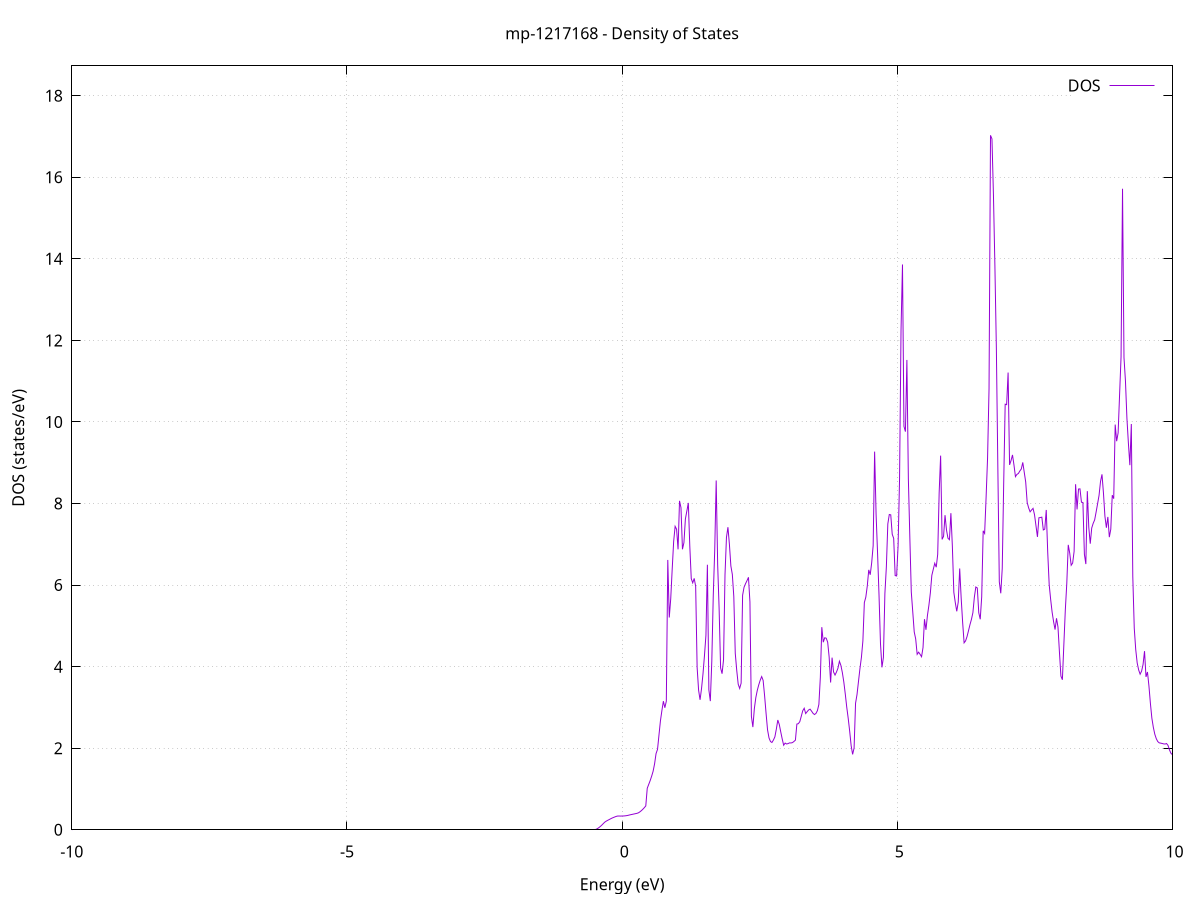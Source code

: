 set title 'mp-1217168 - Density of States'
set xlabel 'Energy (eV)'
set ylabel 'DOS (states/eV)'
set grid
set xrange [-10:10]
set yrange [0:18.731]
set xzeroaxis lt -1
set terminal png size 800,600
set output 'mp-1217168_dos_gnuplot.png'
plot '-' using 1:2 with lines title 'DOS'
-29.928900 0.000000
-29.902200 0.000000
-29.875500 0.000000
-29.848900 0.000000
-29.822200 0.000000
-29.795600 0.000000
-29.768900 0.000000
-29.742300 0.000000
-29.715600 0.000000
-29.689000 0.000000
-29.662300 0.000000
-29.635700 0.000000
-29.609000 0.000000
-29.582400 0.000000
-29.555700 0.000000
-29.529000 0.000000
-29.502400 0.000000
-29.475700 0.000000
-29.449100 0.000000
-29.422400 0.000000
-29.395800 0.000000
-29.369100 0.000000
-29.342500 0.000000
-29.315800 0.000000
-29.289200 0.000000
-29.262500 0.000000
-29.235900 0.000000
-29.209200 0.000000
-29.182600 0.000000
-29.155900 0.000000
-29.129200 0.000000
-29.102600 0.000000
-29.075900 0.000000
-29.049300 0.000000
-29.022600 0.000000
-28.996000 0.000000
-28.969300 0.000000
-28.942700 0.000000
-28.916000 0.000000
-28.889400 0.000000
-28.862700 0.000000
-28.836100 0.000000
-28.809400 0.000000
-28.782700 0.000000
-28.756100 0.000000
-28.729400 0.000000
-28.702800 0.000000
-28.676100 0.000000
-28.649500 0.000000
-28.622800 0.000000
-28.596200 0.000000
-28.569500 0.000000
-28.542900 0.000000
-28.516200 0.000000
-28.489600 0.000000
-28.462900 0.000000
-28.436300 0.000000
-28.409600 0.000000
-28.382900 0.000000
-28.356300 0.000000
-28.329600 0.000000
-28.303000 0.000000
-28.276300 0.000000
-28.249700 0.000000
-28.223000 0.000000
-28.196400 0.000000
-28.169700 0.000000
-28.143100 0.000000
-28.116400 0.000000
-28.089800 0.000000
-28.063100 0.000000
-28.036400 0.000000
-28.009800 0.000000
-27.983100 0.000000
-27.956500 0.000000
-27.929800 0.000000
-27.903200 0.000000
-27.876500 0.000000
-27.849900 0.000000
-27.823200 0.000000
-27.796600 0.000000
-27.769900 0.000000
-27.743300 0.000000
-27.716600 0.000000
-27.690000 0.000000
-27.663300 0.000000
-27.636600 0.000000
-27.610000 0.000000
-27.583300 0.000000
-27.556700 0.000000
-27.530000 0.000000
-27.503400 5.678100
-27.476700 21.570900
-27.450100 31.033700
-27.423400 62.362100
-27.396800 89.071900
-27.370100 24.023100
-27.343500 15.354500
-27.316800 11.212800
-27.290100 45.129800
-27.263500 24.691500
-27.236800 21.247600
-27.210200 22.968500
-27.183500 37.258100
-27.156900 53.949300
-27.130200 32.939600
-27.103600 21.580700
-27.076900 27.936600
-27.050300 11.678600
-27.023600 26.683400
-26.997000 28.987700
-26.970300 39.909200
-26.943700 61.088300
-26.917000 97.049100
-26.890300 42.734700
-26.863700 44.727300
-26.837000 0.000000
-26.810400 0.000000
-26.783700 0.000000
-26.757100 0.000000
-26.730400 0.000000
-26.703800 0.000000
-26.677100 0.000000
-26.650500 0.000000
-26.623800 0.000000
-26.597200 0.000000
-26.570500 0.000000
-26.543800 0.000000
-26.517200 0.000000
-26.490500 0.000000
-26.463900 0.000000
-26.437200 0.000000
-26.410600 0.000000
-26.383900 0.000000
-26.357300 0.000000
-26.330600 0.000000
-26.304000 0.000000
-26.277300 0.000000
-26.250700 0.000000
-26.224000 0.000000
-26.197400 0.000000
-26.170700 0.000000
-26.144000 0.000000
-26.117400 0.000000
-26.090700 0.000000
-26.064100 0.000000
-26.037400 0.000000
-26.010800 0.000000
-25.984100 0.000000
-25.957500 0.000000
-25.930800 0.000000
-25.904200 0.000000
-25.877500 0.000000
-25.850900 0.000000
-25.824200 0.000000
-25.797500 0.000000
-25.770900 0.000000
-25.744200 0.000000
-25.717600 0.000000
-25.690900 0.000000
-25.664300 0.000000
-25.637600 0.000000
-25.611000 0.000000
-25.584300 0.000000
-25.557700 0.000000
-25.531000 0.000000
-25.504400 0.000000
-25.477700 0.000000
-25.451100 0.000000
-25.424400 0.000000
-25.397700 0.000000
-25.371100 0.000000
-25.344400 0.000000
-25.317800 0.000000
-25.291100 0.000000
-25.264500 0.000000
-25.237800 0.000000
-25.211200 0.000000
-25.184500 0.000000
-25.157900 0.000000
-25.131200 0.000000
-25.104600 0.000000
-25.077900 0.000000
-25.051200 0.000000
-25.024600 0.000000
-24.997900 0.000000
-24.971300 0.000000
-24.944600 0.000000
-24.918000 0.000000
-24.891300 0.000000
-24.864700 0.000000
-24.838000 0.000000
-24.811400 0.000000
-24.784700 0.000000
-24.758100 0.000000
-24.731400 0.000000
-24.704800 0.000000
-24.678100 0.000000
-24.651400 0.000000
-24.624800 0.000000
-24.598100 0.000000
-24.571500 0.000000
-24.544800 0.000000
-24.518200 0.000000
-24.491500 0.000000
-24.464900 0.000000
-24.438200 0.000000
-24.411600 0.000000
-24.384900 0.000000
-24.358300 0.000000
-24.331600 0.000000
-24.304900 0.000000
-24.278300 0.000000
-24.251600 0.000000
-24.225000 0.000000
-24.198300 0.000000
-24.171700 0.000000
-24.145000 0.000000
-24.118400 0.000000
-24.091700 0.000000
-24.065100 0.000000
-24.038400 0.000000
-24.011800 0.000000
-23.985100 0.000000
-23.958500 0.000000
-23.931800 0.000000
-23.905100 0.000000
-23.878500 0.000000
-23.851800 0.000000
-23.825200 0.000000
-23.798500 0.000000
-23.771900 0.000000
-23.745200 0.000000
-23.718600 0.000000
-23.691900 0.000000
-23.665300 0.000000
-23.638600 0.000000
-23.612000 0.000000
-23.585300 0.000000
-23.558600 0.000000
-23.532000 0.000000
-23.505300 0.000000
-23.478700 0.000000
-23.452000 0.000000
-23.425400 0.000000
-23.398700 0.000000
-23.372100 0.000000
-23.345400 0.000000
-23.318800 0.000000
-23.292100 0.000000
-23.265500 0.000000
-23.238800 0.000000
-23.212200 0.000000
-23.185500 0.000000
-23.158800 0.000000
-23.132200 0.000000
-23.105500 0.000000
-23.078900 0.000000
-23.052200 0.000000
-23.025600 0.000000
-22.998900 0.000000
-22.972300 0.000000
-22.945600 0.000000
-22.919000 0.000000
-22.892300 0.000000
-22.865700 0.000000
-22.839000 0.000000
-22.812400 0.000000
-22.785700 0.000000
-22.759000 0.000000
-22.732400 0.000000
-22.705700 0.000000
-22.679100 0.000000
-22.652400 0.000000
-22.625800 0.000000
-22.599100 0.000000
-22.572500 0.000000
-22.545800 0.000000
-22.519200 0.000000
-22.492500 0.000000
-22.465900 0.000000
-22.439200 0.000000
-22.412500 0.000000
-22.385900 0.000000
-22.359200 0.000000
-22.332600 0.000000
-22.305900 0.000000
-22.279300 0.000000
-22.252600 0.000000
-22.226000 0.000000
-22.199300 0.000000
-22.172700 0.000000
-22.146000 0.000000
-22.119400 0.000000
-22.092700 0.000000
-22.066100 0.000000
-22.039400 0.000000
-22.012700 0.000000
-21.986100 0.000000
-21.959400 0.000000
-21.932800 0.000000
-21.906100 0.000000
-21.879500 0.000000
-21.852800 0.000000
-21.826200 0.000000
-21.799500 0.000000
-21.772900 0.000000
-21.746200 0.000000
-21.719600 0.000000
-21.692900 0.000000
-21.666200 0.000000
-21.639600 0.000000
-21.612900 0.000000
-21.586300 0.000000
-21.559600 0.000000
-21.533000 0.000000
-21.506300 0.000000
-21.479700 0.000000
-21.453000 0.000000
-21.426400 0.000000
-21.399700 0.000000
-21.373100 0.000000
-21.346400 0.000000
-21.319800 0.000000
-21.293100 0.000000
-21.266400 0.000000
-21.239800 0.000000
-21.213100 0.000000
-21.186500 0.000000
-21.159800 0.000000
-21.133200 0.000000
-21.106500 0.000000
-21.079900 0.000000
-21.053200 0.000000
-21.026600 0.000000
-20.999900 0.000000
-20.973300 0.000000
-20.946600 0.000000
-20.919900 0.000000
-20.893300 0.000000
-20.866600 0.000000
-20.840000 0.000000
-20.813300 0.000000
-20.786700 0.000000
-20.760000 0.000000
-20.733400 0.000000
-20.706700 0.000000
-20.680100 0.000000
-20.653400 0.000000
-20.626800 0.000000
-20.600100 0.000000
-20.573500 0.000000
-20.546800 0.000000
-20.520100 0.000000
-20.493500 0.000000
-20.466800 0.000000
-20.440200 0.000000
-20.413500 0.000000
-20.386900 0.000000
-20.360200 0.000000
-20.333600 0.000000
-20.306900 0.000000
-20.280300 0.000000
-20.253600 0.000000
-20.227000 0.000000
-20.200300 0.000000
-20.173600 0.000000
-20.147000 0.000000
-20.120300 0.000000
-20.093700 0.000000
-20.067000 0.000000
-20.040400 0.000000
-20.013700 0.000000
-19.987100 0.000000
-19.960400 0.000000
-19.933800 0.000000
-19.907100 0.000000
-19.880500 0.000000
-19.853800 0.000000
-19.827200 0.000000
-19.800500 0.000000
-19.773800 0.000000
-19.747200 0.000000
-19.720500 0.000000
-19.693900 0.000000
-19.667200 0.000000
-19.640600 0.000000
-19.613900 0.000000
-19.587300 0.000000
-19.560600 0.000000
-19.534000 0.000000
-19.507300 0.000000
-19.480700 0.000000
-19.454000 0.000000
-19.427300 0.000000
-19.400700 0.000000
-19.374000 0.000000
-19.347400 0.000000
-19.320700 0.000000
-19.294100 0.000000
-19.267400 0.000000
-19.240800 0.000000
-19.214100 0.000000
-19.187500 0.000000
-19.160800 0.000000
-19.134200 0.000000
-19.107500 0.000000
-19.080900 0.000000
-19.054200 0.000000
-19.027500 0.000000
-19.000900 0.000000
-18.974200 0.000000
-18.947600 0.000000
-18.920900 0.000000
-18.894300 0.000000
-18.867600 0.000000
-18.841000 0.000000
-18.814300 0.000000
-18.787700 0.000000
-18.761000 0.000000
-18.734400 0.000000
-18.707700 0.000000
-18.681000 0.000000
-18.654400 0.000000
-18.627700 0.000000
-18.601100 0.000000
-18.574400 0.000000
-18.547800 0.000000
-18.521100 0.000000
-18.494500 0.000000
-18.467800 0.000000
-18.441200 0.000000
-18.414500 0.000000
-18.387900 0.000000
-18.361200 0.000000
-18.334600 0.000000
-18.307900 0.000000
-18.281200 0.000000
-18.254600 0.000000
-18.227900 0.000000
-18.201300 0.000000
-18.174600 0.000000
-18.148000 0.000000
-18.121300 0.000000
-18.094700 0.000000
-18.068000 0.000000
-18.041400 0.000000
-18.014700 0.000000
-17.988100 0.000000
-17.961400 0.000000
-17.934700 0.000000
-17.908100 0.000000
-17.881400 0.000000
-17.854800 0.000000
-17.828100 0.000000
-17.801500 0.000000
-17.774800 0.000000
-17.748200 0.000000
-17.721500 0.000000
-17.694900 0.000000
-17.668200 0.000000
-17.641600 0.000000
-17.614900 0.000000
-17.588300 0.000000
-17.561600 0.000000
-17.534900 0.000000
-17.508300 0.000000
-17.481600 0.000000
-17.455000 0.000000
-17.428300 0.000000
-17.401700 0.000000
-17.375000 0.000000
-17.348400 0.000000
-17.321700 0.000000
-17.295100 0.000000
-17.268400 0.000000
-17.241800 0.000000
-17.215100 0.000000
-17.188400 0.000000
-17.161800 0.000000
-17.135100 0.000000
-17.108500 0.000000
-17.081800 0.000000
-17.055200 0.000000
-17.028500 0.000000
-17.001900 0.000000
-16.975200 0.000000
-16.948600 0.000000
-16.921900 0.000000
-16.895300 0.000000
-16.868600 0.000000
-16.842000 0.000000
-16.815300 0.000000
-16.788600 0.000000
-16.762000 0.000000
-16.735300 0.000000
-16.708700 0.000000
-16.682000 0.000000
-16.655400 0.000000
-16.628700 0.000000
-16.602100 0.000000
-16.575400 0.000000
-16.548800 0.000000
-16.522100 0.000000
-16.495500 0.000000
-16.468800 0.000000
-16.442100 0.000000
-16.415500 0.000000
-16.388800 0.000000
-16.362200 0.000000
-16.335500 0.000000
-16.308900 0.000000
-16.282200 0.000000
-16.255600 0.000000
-16.228900 0.000000
-16.202300 0.000000
-16.175600 0.000000
-16.149000 0.000000
-16.122300 0.000000
-16.095700 0.000000
-16.069000 0.000000
-16.042300 0.000000
-16.015700 0.000000
-15.989000 0.000000
-15.962400 0.000000
-15.935700 0.000000
-15.909100 0.000000
-15.882400 0.000000
-15.855800 0.000000
-15.829100 0.000000
-15.802500 0.000000
-15.775800 0.000000
-15.749200 0.000000
-15.722500 0.000000
-15.695800 0.000000
-15.669200 0.000000
-15.642500 0.000000
-15.615900 0.000000
-15.589200 0.000000
-15.562600 0.000000
-15.535900 0.000000
-15.509300 0.000000
-15.482600 0.000000
-15.456000 0.000000
-15.429300 0.000000
-15.402700 0.000000
-15.376000 0.000000
-15.349400 0.000000
-15.322700 0.000000
-15.296000 0.000000
-15.269400 0.000000
-15.242700 0.000000
-15.216100 0.000000
-15.189400 0.000000
-15.162800 0.000000
-15.136100 0.000000
-15.109500 0.000000
-15.082800 0.000000
-15.056200 0.000000
-15.029500 0.000000
-15.002900 0.000000
-14.976200 0.000000
-14.949500 0.000000
-14.922900 0.000000
-14.896200 0.000000
-14.869600 0.000000
-14.842900 0.000000
-14.816300 0.000000
-14.789600 0.000000
-14.763000 0.000000
-14.736300 0.000000
-14.709700 0.000000
-14.683000 0.000000
-14.656400 0.000000
-14.629700 0.000000
-14.603100 0.000000
-14.576400 0.000000
-14.549700 0.000000
-14.523100 0.000000
-14.496400 0.000000
-14.469800 0.000000
-14.443100 0.000000
-14.416500 0.000000
-14.389800 0.000000
-14.363200 0.000000
-14.336500 0.000000
-14.309900 0.000000
-14.283200 0.000000
-14.256600 0.000000
-14.229900 0.000000
-14.203200 0.000000
-14.176600 0.000000
-14.149900 0.000000
-14.123300 0.000000
-14.096600 0.000000
-14.070000 0.000000
-14.043300 0.000000
-14.016700 0.000000
-13.990000 0.000000
-13.963400 0.000000
-13.936700 0.000000
-13.910100 0.000000
-13.883400 0.000000
-13.856800 0.000000
-13.830100 0.000000
-13.803400 0.000000
-13.776800 0.000000
-13.750100 0.000000
-13.723500 0.000000
-13.696800 0.000000
-13.670200 0.000000
-13.643500 0.000000
-13.616900 0.000000
-13.590200 0.000000
-13.563600 0.000000
-13.536900 0.000000
-13.510300 0.000000
-13.483600 0.000000
-13.456900 0.000000
-13.430300 0.000000
-13.403600 0.000000
-13.377000 0.000000
-13.350300 0.000000
-13.323700 0.000000
-13.297000 0.000000
-13.270400 0.000000
-13.243700 0.000000
-13.217100 0.000000
-13.190400 0.000000
-13.163800 0.000000
-13.137100 0.000000
-13.110500 0.000000
-13.083800 0.000000
-13.057100 0.000000
-13.030500 0.000000
-13.003800 0.000000
-12.977200 0.000000
-12.950500 0.000000
-12.923900 0.000000
-12.897200 0.000000
-12.870600 0.000000
-12.843900 0.000000
-12.817300 0.000000
-12.790600 0.000000
-12.764000 0.000000
-12.737300 0.000000
-12.710600 0.000000
-12.684000 0.000000
-12.657300 0.000000
-12.630700 0.000000
-12.604000 0.000000
-12.577400 0.000000
-12.550700 0.000000
-12.524100 0.000000
-12.497400 0.000000
-12.470800 0.000000
-12.444100 0.000000
-12.417500 0.000000
-12.390800 0.000000
-12.364200 0.000000
-12.337500 0.000000
-12.310800 0.000000
-12.284200 0.000000
-12.257500 0.000000
-12.230900 0.000000
-12.204200 0.000000
-12.177600 0.000000
-12.150900 0.000000
-12.124300 0.000000
-12.097600 0.000000
-12.071000 0.000000
-12.044300 0.000000
-12.017700 0.000000
-11.991000 0.000000
-11.964300 0.000000
-11.937700 0.000000
-11.911000 0.000000
-11.884400 0.000000
-11.857700 0.000000
-11.831100 0.000000
-11.804400 0.000000
-11.777800 0.000000
-11.751100 0.000000
-11.724500 0.000000
-11.697800 0.000000
-11.671200 0.000000
-11.644500 0.000000
-11.617900 0.000000
-11.591200 0.000000
-11.564500 0.000000
-11.537900 0.000000
-11.511200 0.000000
-11.484600 0.000000
-11.457900 0.000000
-11.431300 0.000000
-11.404600 0.000000
-11.378000 0.000000
-11.351300 0.000000
-11.324700 0.000000
-11.298000 0.000000
-11.271400 0.000000
-11.244700 0.000000
-11.218000 0.000000
-11.191400 0.000000
-11.164700 0.000000
-11.138100 0.000000
-11.111400 0.000000
-11.084800 0.000000
-11.058100 0.000000
-11.031500 0.000000
-11.004800 0.000000
-10.978200 0.000000
-10.951500 0.000000
-10.924900 0.000000
-10.898200 0.000000
-10.871600 0.000000
-10.844900 0.000000
-10.818200 0.000000
-10.791600 0.000000
-10.764900 0.000000
-10.738300 0.000000
-10.711600 0.000000
-10.685000 0.000000
-10.658300 0.000000
-10.631700 0.000000
-10.605000 0.000000
-10.578400 0.000000
-10.551700 0.000000
-10.525100 0.000000
-10.498400 0.000000
-10.471700 0.000000
-10.445100 0.000000
-10.418400 0.000000
-10.391800 0.000000
-10.365100 0.000000
-10.338500 0.000000
-10.311800 0.000000
-10.285200 0.000000
-10.258500 0.000000
-10.231900 0.000000
-10.205200 0.000000
-10.178600 0.000000
-10.151900 0.000000
-10.125300 0.000000
-10.098600 0.000000
-10.071900 0.000000
-10.045300 0.000000
-10.018600 0.000000
-9.992000 0.000000
-9.965300 0.000000
-9.938700 0.000000
-9.912000 0.000000
-9.885400 0.000000
-9.858700 0.000000
-9.832100 0.000000
-9.805400 0.000000
-9.778800 0.000000
-9.752100 0.000000
-9.725400 0.000000
-9.698800 0.000000
-9.672100 0.000000
-9.645500 0.000000
-9.618800 0.000000
-9.592200 0.000000
-9.565500 0.000000
-9.538900 0.000000
-9.512200 0.000000
-9.485600 0.000000
-9.458900 0.000000
-9.432300 0.000000
-9.405600 0.000000
-9.379000 0.000000
-9.352300 0.000000
-9.325600 0.000000
-9.299000 0.000000
-9.272300 0.000000
-9.245700 0.000000
-9.219000 0.000000
-9.192400 0.000000
-9.165700 0.000000
-9.139100 0.000000
-9.112400 0.000000
-9.085800 0.000000
-9.059100 0.000000
-9.032500 0.000000
-9.005800 0.000000
-8.979100 0.000000
-8.952500 0.000000
-8.925800 0.000000
-8.899200 0.000000
-8.872500 0.000000
-8.845900 0.000000
-8.819200 0.000000
-8.792600 0.000000
-8.765900 0.000000
-8.739300 0.000000
-8.712600 0.000000
-8.686000 0.000000
-8.659300 0.000000
-8.632700 0.000000
-8.606000 0.000000
-8.579300 0.000000
-8.552700 0.000000
-8.526000 0.000000
-8.499400 0.000000
-8.472700 0.000000
-8.446100 0.000000
-8.419400 0.000000
-8.392800 0.000000
-8.366100 0.000000
-8.339500 0.000000
-8.312800 0.000000
-8.286200 0.000000
-8.259500 0.000000
-8.232800 0.000000
-8.206200 0.000000
-8.179500 0.000000
-8.152900 0.000000
-8.126200 0.000000
-8.099600 0.000000
-8.072900 0.000000
-8.046300 0.000000
-8.019600 0.000000
-7.993000 0.000000
-7.966300 0.000000
-7.939700 0.000000
-7.913000 0.000000
-7.886400 0.000000
-7.859700 0.000000
-7.833000 0.000000
-7.806400 0.000000
-7.779700 0.000000
-7.753100 0.000000
-7.726400 0.000000
-7.699800 0.000000
-7.673100 0.000000
-7.646500 0.000000
-7.619800 0.000000
-7.593200 0.000000
-7.566500 0.000000
-7.539900 0.000000
-7.513200 0.000000
-7.486600 0.000000
-7.459900 0.000000
-7.433200 0.000000
-7.406600 0.000000
-7.379900 0.000000
-7.353300 0.000000
-7.326600 0.000000
-7.300000 0.000000
-7.273300 0.000000
-7.246700 0.000000
-7.220000 0.000000
-7.193400 0.000000
-7.166700 0.000000
-7.140100 0.000000
-7.113400 0.000000
-7.086700 0.000000
-7.060100 0.000000
-7.033400 0.000000
-7.006800 0.000000
-6.980100 0.000000
-6.953500 0.000000
-6.926800 0.000000
-6.900200 0.000000
-6.873500 0.000000
-6.846900 0.000000
-6.820200 0.000000
-6.793600 0.000000
-6.766900 0.000000
-6.740300 0.000000
-6.713600 0.000000
-6.686900 0.000000
-6.660300 0.000000
-6.633600 0.000000
-6.607000 0.000000
-6.580300 0.000000
-6.553700 0.000000
-6.527000 0.000000
-6.500400 0.000000
-6.473700 0.000000
-6.447100 0.000000
-6.420400 0.000000
-6.393800 0.000000
-6.367100 0.000000
-6.340400 0.000000
-6.313800 0.000000
-6.287100 0.000000
-6.260500 0.000000
-6.233800 0.000000
-6.207200 0.000000
-6.180500 0.000000
-6.153900 0.000000
-6.127200 0.000000
-6.100600 0.000000
-6.073900 0.000000
-6.047300 0.000000
-6.020600 0.000000
-5.994000 0.000000
-5.967300 0.000000
-5.940600 0.000000
-5.914000 0.000000
-5.887300 0.000000
-5.860700 0.000000
-5.834000 0.000000
-5.807400 0.000000
-5.780700 0.000000
-5.754100 0.000000
-5.727400 0.000000
-5.700800 0.000000
-5.674100 0.000000
-5.647500 0.000000
-5.620800 0.000000
-5.594100 0.000000
-5.567500 0.000000
-5.540800 0.000000
-5.514200 0.000000
-5.487500 0.000000
-5.460900 0.000000
-5.434200 0.000000
-5.407600 0.000000
-5.380900 0.000000
-5.354300 0.000000
-5.327600 0.000000
-5.301000 0.000000
-5.274300 0.000000
-5.247700 0.000000
-5.221000 0.000000
-5.194300 0.000000
-5.167700 0.000000
-5.141000 0.000000
-5.114400 0.000000
-5.087700 0.000000
-5.061100 0.000000
-5.034400 0.000000
-5.007800 0.000000
-4.981100 0.000000
-4.954500 0.000000
-4.927800 0.000000
-4.901200 0.000000
-4.874500 0.000000
-4.847800 0.000000
-4.821200 0.000000
-4.794500 0.000000
-4.767900 0.000000
-4.741200 0.000000
-4.714600 0.000000
-4.687900 0.000000
-4.661300 0.000000
-4.634600 0.000000
-4.608000 0.000000
-4.581300 0.000000
-4.554700 0.000000
-4.528000 0.000000
-4.501400 0.000000
-4.474700 0.000000
-4.448000 0.000000
-4.421400 0.000000
-4.394700 0.000000
-4.368100 0.000000
-4.341400 0.000000
-4.314800 0.000000
-4.288100 0.000000
-4.261500 0.000000
-4.234800 0.000000
-4.208200 0.000000
-4.181500 0.000000
-4.154900 0.000000
-4.128200 0.000000
-4.101500 0.000000
-4.074900 0.000000
-4.048200 0.000000
-4.021600 0.000000
-3.994900 0.000000
-3.968300 0.000000
-3.941600 0.000000
-3.915000 0.000000
-3.888300 0.000000
-3.861700 0.000000
-3.835000 0.000000
-3.808400 0.000000
-3.781700 0.000000
-3.755100 0.000000
-3.728400 0.000000
-3.701700 0.000000
-3.675100 0.000000
-3.648400 0.000000
-3.621800 0.000000
-3.595100 0.000000
-3.568500 0.000000
-3.541800 0.000000
-3.515200 0.000000
-3.488500 0.000000
-3.461900 0.000000
-3.435200 0.000000
-3.408600 0.000000
-3.381900 0.000000
-3.355200 0.000000
-3.328600 0.000000
-3.301900 0.000000
-3.275300 0.000000
-3.248600 0.000000
-3.222000 0.000000
-3.195300 0.000000
-3.168700 0.000000
-3.142000 0.000000
-3.115400 0.000000
-3.088700 0.000000
-3.062100 0.000000
-3.035400 0.000000
-3.008800 0.000000
-2.982100 0.000000
-2.955400 0.000000
-2.928800 0.000000
-2.902100 0.000000
-2.875500 0.000000
-2.848800 0.000000
-2.822200 0.000000
-2.795500 0.000000
-2.768900 0.000000
-2.742200 0.000000
-2.715600 0.000000
-2.688900 0.000000
-2.662300 0.000000
-2.635600 0.000000
-2.608900 0.000000
-2.582300 0.000000
-2.555600 0.000000
-2.529000 0.000000
-2.502300 0.000000
-2.475700 0.000000
-2.449000 0.000000
-2.422400 0.000000
-2.395700 0.000000
-2.369100 0.000000
-2.342400 0.000000
-2.315800 0.000000
-2.289100 0.000000
-2.262500 0.000000
-2.235800 0.000000
-2.209100 0.000000
-2.182500 0.000000
-2.155800 0.000000
-2.129200 0.000000
-2.102500 0.000000
-2.075900 0.000000
-2.049200 0.000000
-2.022600 0.000000
-1.995900 0.000000
-1.969300 0.000000
-1.942600 0.000000
-1.916000 0.000000
-1.889300 0.000000
-1.862600 0.000000
-1.836000 0.000000
-1.809300 0.000000
-1.782700 0.000000
-1.756000 0.000000
-1.729400 0.000000
-1.702700 0.000000
-1.676100 0.000000
-1.649400 0.000000
-1.622800 0.000000
-1.596100 0.000000
-1.569500 0.000000
-1.542800 0.000000
-1.516200 0.000000
-1.489500 0.000000
-1.462800 0.000000
-1.436200 0.000000
-1.409500 0.000000
-1.382900 0.000000
-1.356200 0.000000
-1.329600 0.000000
-1.302900 0.000000
-1.276300 0.000000
-1.249600 0.000000
-1.223000 0.000000
-1.196300 0.000000
-1.169700 0.000000
-1.143000 0.000000
-1.116300 0.000000
-1.089700 0.000000
-1.063000 0.000000
-1.036400 0.000000
-1.009700 0.000000
-0.983100 0.000000
-0.956400 0.000000
-0.929800 0.000000
-0.903100 0.000000
-0.876500 0.000000
-0.849800 0.000000
-0.823200 0.000000
-0.796500 0.000000
-0.769900 0.000000
-0.743200 0.000000
-0.716500 0.000000
-0.689900 0.000000
-0.663200 0.000000
-0.636600 0.000000
-0.609900 0.000000
-0.583300 0.000000
-0.556600 0.000000
-0.530000 0.000000
-0.503300 0.000000
-0.476700 0.009300
-0.450000 0.027600
-0.423400 0.052100
-0.396700 0.080800
-0.370000 0.113900
-0.343400 0.150600
-0.316700 0.186500
-0.290100 0.210800
-0.263400 0.231200
-0.236800 0.249200
-0.210100 0.268700
-0.183500 0.287100
-0.156800 0.301700
-0.130200 0.316500
-0.103500 0.329800
-0.076900 0.337800
-0.050200 0.336700
-0.023600 0.336100
0.003100 0.336800
0.029800 0.338800
0.056400 0.342100
0.083100 0.347200
0.109700 0.354800
0.136400 0.363900
0.163000 0.372100
0.189700 0.379900
0.216300 0.387700
0.243000 0.395500
0.269600 0.403600
0.296300 0.416000
0.322900 0.440000
0.349600 0.469400
0.376300 0.503700
0.402900 0.542100
0.429600 0.585400
0.456200 1.018600
0.482900 1.112600
0.509500 1.206900
0.536200 1.313900
0.562800 1.435000
0.589500 1.617300
0.616100 1.868200
0.642800 1.971500
0.669400 2.326300
0.696100 2.675800
0.722700 2.926300
0.749400 3.153200
0.776100 2.992300
0.802700 3.153500
0.829400 6.616800
0.856000 5.205000
0.882700 5.663700
0.909300 6.384600
0.936000 7.069000
0.962600 7.440500
0.989300 7.369600
1.015900 6.876200
1.042600 8.065400
1.069200 7.896100
1.095900 6.877900
1.122600 7.039500
1.149200 7.621700
1.175900 7.817100
1.202500 8.014500
1.229200 6.958500
1.255800 6.157900
1.282500 6.053800
1.309100 6.164200
1.335800 5.970100
1.362400 3.980200
1.389100 3.424300
1.415700 3.186500
1.442400 3.460900
1.469000 3.822100
1.495700 4.268800
1.522400 4.767700
1.549000 6.498300
1.575700 3.430600
1.602300 3.154800
1.629000 4.132500
1.655600 5.740200
1.682300 6.865700
1.708900 8.564900
1.735600 6.503000
1.762200 5.414800
1.788900 3.970300
1.815500 3.827100
1.842200 4.166000
1.868900 6.252400
1.895500 7.170900
1.922200 7.418800
1.948800 7.002700
1.975500 6.469300
2.002100 6.261500
2.028800 5.719000
2.055400 4.326500
2.082100 3.908500
2.108700 3.570100
2.135400 3.466100
2.162000 3.595400
2.188700 5.750400
2.215300 5.948200
2.242000 6.034300
2.268700 6.108500
2.295300 6.190600
2.322000 5.586200
2.348600 2.780300
2.375300 2.518500
2.401900 2.965700
2.428600 3.238100
2.455200 3.416300
2.481900 3.552600
2.508500 3.667100
2.535200 3.756500
2.561800 3.662600
2.588500 3.284900
2.615200 2.854300
2.641800 2.451400
2.668500 2.252600
2.695100 2.164200
2.721800 2.140300
2.748400 2.199300
2.775100 2.277700
2.801700 2.467800
2.828400 2.691400
2.855000 2.582900
2.881700 2.401200
2.908300 2.227300
2.935000 2.073000
2.961600 2.125900
2.988300 2.103500
3.015000 2.113400
3.041600 2.131200
3.068300 2.128600
3.094900 2.137500
3.121600 2.165500
3.148200 2.197800
3.174900 2.592400
3.201500 2.601300
3.228200 2.651100
3.254800 2.783000
3.281500 2.918500
3.308100 2.980000
3.334800 2.850000
3.361500 2.895800
3.388100 2.938100
3.414800 2.957800
3.441400 2.910000
3.468100 2.855600
3.494700 2.825500
3.521400 2.852500
3.548000 2.922400
3.574700 3.073100
3.601300 3.737400
3.628000 4.968000
3.654600 4.599200
3.681300 4.708300
3.707900 4.697400
3.734600 4.599100
3.761300 4.236400
3.787900 3.610700
3.814600 4.220500
3.841200 3.870000
3.867900 3.794000
3.894500 3.868100
3.921200 3.960900
3.947800 4.132600
3.974500 4.031700
4.001100 3.855200
4.027800 3.622200
4.054400 3.330500
4.081100 3.004600
4.107800 2.730700
4.134400 2.416000
4.161100 2.061200
4.187700 1.848300
4.214400 2.004000
4.241000 3.101600
4.267700 3.317100
4.294300 3.637100
4.321000 3.953100
4.347600 4.228500
4.374300 4.631800
4.400900 5.571100
4.427600 5.704600
4.454200 5.977800
4.480900 6.372700
4.507600 6.253400
4.534200 6.547400
4.560900 6.966600
4.587500 9.273300
4.614200 7.734900
4.640800 6.790600
4.667500 5.751600
4.694100 4.563000
4.720800 3.982300
4.747400 4.228400
4.774100 5.792400
4.800700 6.442900
4.827400 7.499800
4.854100 7.730200
4.880700 7.722200
4.907400 7.246600
4.934000 7.145800
4.960700 6.233300
4.987300 6.223700
5.014000 6.966800
5.040600 8.601000
5.067300 12.248300
5.093900 13.861900
5.120600 9.892600
5.147200 9.762600
5.173900 11.520900
5.200500 8.606800
5.227200 7.178900
5.253900 5.829900
5.280500 5.344500
5.307200 4.850900
5.333800 4.678900
5.360500 4.302100
5.387100 4.354900
5.413800 4.302300
5.440400 4.243200
5.467100 4.468200
5.493700 5.163500
5.520400 4.902800
5.547000 5.254500
5.573700 5.502800
5.600400 5.809700
5.627000 6.238600
5.653700 6.388600
5.680300 6.534600
5.707000 6.438500
5.733600 6.753100
5.760300 8.266300
5.786900 9.173700
5.813600 7.120200
5.840200 7.196700
5.866900 7.714600
5.893500 7.350300
5.920200 7.149200
5.946800 7.112600
5.973500 7.763600
6.000200 6.950200
6.026800 5.822800
6.053500 5.569200
6.080100 5.356000
6.106800 5.582100
6.133400 6.406400
6.160100 5.683800
6.186700 5.088100
6.213400 4.584200
6.240000 4.631000
6.266700 4.736900
6.293300 4.880900
6.320000 5.029200
6.346700 5.157900
6.373300 5.324100
6.400000 5.706400
6.426600 5.953300
6.453300 5.929500
6.479900 5.321400
6.506600 5.161800
6.533200 5.712600
6.559900 7.330600
6.586500 7.266100
6.613200 8.153300
6.639800 9.116400
6.666500 10.813500
6.693100 17.027900
6.719800 16.940100
6.746500 15.570800
6.773100 13.826500
6.799800 11.796100
6.826400 8.892900
6.853100 6.078400
6.879700 5.798600
6.906400 6.406400
6.933000 8.502900
6.959700 10.435300
6.986300 10.424100
7.013000 11.211500
7.039600 8.947400
7.066300 9.054100
7.092900 9.191200
7.119600 8.944600
7.146300 8.659000
7.172900 8.713800
7.199600 8.736600
7.226200 8.797500
7.252900 8.847500
7.279500 9.008200
7.306200 8.766900
7.332800 8.526500
7.359500 8.025700
7.386100 7.892900
7.412800 7.796100
7.439400 7.841100
7.466100 7.880900
7.492800 7.725800
7.519400 7.453700
7.546100 7.181100
7.572700 7.650200
7.599400 7.656900
7.626000 7.665500
7.652700 7.351800
7.679300 7.372100
7.706000 7.842600
7.732600 6.807900
7.759300 6.012500
7.785900 5.651400
7.812600 5.337200
7.839200 5.104900
7.865900 4.908200
7.892600 5.186600
7.919200 4.970300
7.945900 4.352900
7.972500 3.768800
7.999200 3.678500
8.025800 4.538000
8.052500 5.388400
8.079100 6.038500
8.105800 6.986300
8.132400 6.784800
8.159100 6.485600
8.185700 6.539200
8.212400 6.826400
8.239100 8.472800
8.265700 7.855100
8.292400 8.355200
8.319000 8.359400
8.345700 8.031700
8.372300 8.024600
8.399000 6.755500
8.425600 6.515000
8.452300 8.303600
8.478900 7.417100
8.505600 7.015600
8.532200 7.399400
8.558900 7.514100
8.585500 7.598500
8.612200 7.790900
8.638900 7.994000
8.665500 8.200700
8.692200 8.541000
8.718800 8.714900
8.745500 8.256700
8.772100 7.689000
8.798800 7.405400
8.825400 7.670900
8.852100 7.175200
8.878700 7.369900
8.905400 8.204700
8.932000 8.118800
8.958700 9.935300
8.985400 9.528100
9.012000 9.731600
9.038700 10.671800
9.065300 11.597800
9.092000 15.717800
9.118600 11.578500
9.145300 11.005400
9.171900 10.087300
9.198600 9.480900
9.225200 8.940500
9.251900 9.949600
9.278500 6.209500
9.305200 4.943600
9.331800 4.420300
9.358500 4.089700
9.385200 3.919000
9.411800 3.815000
9.438500 3.890000
9.465100 4.052500
9.491800 4.380200
9.518400 3.748700
9.545100 3.868500
9.571700 3.528400
9.598400 3.101100
9.625000 2.737600
9.651700 2.512800
9.678300 2.343800
9.705000 2.235000
9.731700 2.164200
9.758300 2.131700
9.785000 2.124600
9.811600 2.116200
9.838300 2.106200
9.864900 2.102400
9.891600 2.114900
9.918200 2.069500
9.944900 1.959600
9.971500 1.877300
9.998200 1.841300
10.024800 1.888900
10.051500 1.902900
10.078100 1.919900
10.104800 1.936100
10.131500 1.959200
10.158100 1.992000
10.184800 2.004200
10.211400 2.003400
10.238100 2.015100
10.264700 2.953600
10.291400 3.087700
10.318000 2.981200
10.344700 2.666600
10.371300 2.536600
10.398000 2.497300
10.424600 2.460300
10.451300 2.417900
10.478000 2.372900
10.504600 2.322700
10.531300 2.247200
10.557900 2.220000
10.584600 2.194100
10.611200 2.169600
10.637900 2.143700
10.664500 2.103900
10.691200 2.007800
10.717800 1.984300
10.744500 1.962400
10.771100 1.942600
10.797800 1.929200
10.824400 1.916700
10.851100 1.902600
10.877800 1.887200
10.904400 1.880000
10.931100 1.861300
10.957700 1.843400
10.984400 1.826100
11.011000 1.808900
11.037700 1.794800
11.064300 1.748400
11.091000 1.749000
11.117600 1.747100
11.144300 1.737300
11.170900 1.736000
11.197600 1.722200
11.224300 1.695700
11.250900 1.668400
11.277600 1.642800
11.304200 1.618300
11.330900 1.609200
11.357500 1.635100
11.384200 1.591000
11.410800 1.481100
11.437500 1.431900
11.464100 1.414200
11.490800 1.396300
11.517400 1.389700
11.544100 1.406500
11.570700 1.406500
11.597400 1.408200
11.624100 1.431800
11.650700 1.447700
11.677400 1.468700
11.704000 1.465600
11.730700 1.486000
11.757300 1.501200
11.784000 1.511100
11.810600 1.511500
11.837300 1.477300
11.863900 1.431500
11.890600 1.394500
11.917200 1.365500
11.943900 1.342800
11.970600 1.325900
11.997200 1.312200
12.023900 1.313800
12.050500 1.299200
12.077200 1.283700
12.103800 1.266200
12.130500 1.248600
12.157100 1.272800
12.183800 1.189700
12.210400 1.145900
12.237100 1.120700
12.263700 1.100400
12.290400 1.092000
12.317000 1.088100
12.343700 1.083100
12.370400 1.076800
12.397000 1.068200
12.423700 1.073000
12.450300 1.095100
12.477000 1.106800
12.503600 1.109500
12.530300 1.151800
12.556900 1.108200
12.583600 1.060900
12.610200 1.038600
12.636900 0.977400
12.663500 0.940000
12.690200 0.905400
12.716900 0.874400
12.743500 0.844600
12.770200 0.817400
12.796800 0.791100
12.823500 0.762000
12.850100 0.700400
12.876800 0.665100
12.903400 0.636200
12.930100 0.612100
12.956700 0.589500
12.983400 0.579900
13.010000 0.573300
13.036700 0.568800
13.063300 0.543900
13.090000 0.542600
13.116700 0.558400
13.143300 0.552500
13.170000 0.413000
13.196600 0.325400
13.223300 0.275900
13.249900 0.244100
13.276600 0.221000
13.303200 0.199400
13.329900 0.179300
13.356500 0.162300
13.383200 0.148700
13.409800 0.138700
13.436500 0.132300
13.463200 0.129700
13.489800 0.130100
13.516500 0.133000
13.543100 0.138100
13.569800 0.145400
13.596400 0.151300
13.623100 0.164900
13.649700 0.289500
13.676400 0.617800
13.703000 1.139100
13.729700 2.754600
13.756300 2.870300
13.783000 3.730500
13.809600 4.342900
13.836300 4.293000
13.863000 3.829300
13.889600 3.704700
13.916300 3.422000
13.942900 3.148500
13.969600 2.927800
13.996200 2.773600
14.022900 2.715900
14.049500 2.719500
14.076200 2.769800
14.102800 2.841600
14.129500 2.873800
14.156100 2.950800
14.182800 2.946100
14.209500 2.827000
14.236100 2.705100
14.262800 2.621100
14.289400 2.515600
14.316100 2.454200
14.342700 2.455000
14.369400 2.453600
14.396000 2.468700
14.422700 2.498400
14.449300 2.560400
14.476000 2.600400
14.502600 2.581900
14.529300 2.448400
14.555900 2.339600
14.582600 2.261500
14.609300 2.182500
14.635900 2.096900
14.662600 2.011500
14.689200 1.927100
14.715900 1.833200
14.742500 1.770600
14.769200 1.742500
14.795800 1.702700
14.822500 1.654800
14.849100 1.735200
14.875800 1.674200
14.902400 1.613900
14.929100 1.651400
14.955800 1.717400
14.982400 1.768200
15.009100 1.808900
15.035700 1.805800
15.062400 1.696800
15.089000 1.600000
15.115700 1.556100
15.142300 1.519300
15.169000 1.578800
15.195600 1.636600
15.222300 1.720100
15.248900 1.781300
15.275600 1.848100
15.302200 1.943200
15.328900 2.029400
15.355600 2.109200
15.382200 2.206700
15.408900 2.387100
15.435500 2.394300
15.462200 2.328000
15.488800 2.320200
15.515500 2.268400
15.542100 2.062200
15.568800 1.932100
15.595400 1.874800
15.622100 1.758200
15.648700 6.092900
15.675400 2.415000
15.702100 2.669700
15.728700 2.779900
15.755400 2.765400
15.782000 2.816000
15.808700 2.770900
15.835300 2.813500
15.862000 2.878800
15.888600 2.992000
15.915300 3.117700
15.941900 2.778900
15.968600 2.593800
15.995200 2.689400
16.021900 2.656800
16.048500 2.622400
16.075200 2.458300
16.101900 2.416900
16.128500 2.388100
16.155200 2.352400
16.181800 2.343900
16.208500 2.382500
16.235100 2.420700
16.261800 2.421600
16.288400 2.414600
16.315100 2.391800
16.341700 2.463500
16.368400 2.467700
16.395000 2.496900
16.421700 2.455500
16.448400 2.438600
16.475000 2.440300
16.501700 2.407900
16.528300 2.387500
16.555000 2.341100
16.581600 2.298500
16.608300 2.253500
16.634900 2.206300
16.661600 2.184500
16.688200 2.164600
16.714900 2.143500
16.741500 2.115500
16.768200 2.064400
16.794800 2.057100
16.821500 1.985700
16.848200 1.942100
16.874800 1.904500
16.901500 1.881300
16.928100 1.861800
16.954800 1.870000
16.981400 1.878100
17.008100 1.818200
17.034700 1.881200
17.061400 1.809600
17.088000 1.763200
17.114700 1.746800
17.141300 1.748200
17.168000 1.728900
17.194700 1.711500
17.221300 1.689500
17.248000 1.669800
17.274600 1.651200
17.301300 1.636400
17.327900 1.588100
17.354600 1.603800
17.381200 1.668000
17.407900 1.720400
17.434500 1.775000
17.461200 1.824700
17.487800 1.838100
17.514500 1.858400
17.541100 1.965900
17.567800 2.039900
17.594500 2.155400
17.621100 2.157600
17.647800 2.161800
17.674400 2.156900
17.701100 2.549300
17.727700 2.232200
17.754400 2.142900
17.781000 2.074100
17.807700 2.064200
17.834300 1.987800
17.861000 1.952300
17.887600 1.936200
17.914300 1.924800
17.941000 1.917400
17.967600 1.875300
17.994300 1.876300
18.020900 1.864400
18.047600 1.834600
18.074200 1.845500
18.100900 1.828000
18.127500 1.800500
18.154200 1.766300
18.180800 1.741300
18.207500 1.725200
18.234100 1.744100
18.260800 1.692600
18.287400 1.674500
18.314100 1.668000
18.340800 1.853400
18.367400 1.699600
18.394100 1.679300
18.420700 1.654500
18.447400 1.622600
18.474000 1.584800
18.500700 1.534000
18.527300 1.485600
18.554000 1.442300
18.580600 1.424000
18.607300 1.410400
18.633900 1.402300
18.660600 1.400100
18.687300 1.378600
18.713900 1.353200
18.740600 1.313400
18.767200 1.283200
18.793900 1.259400
18.820500 1.242500
18.847200 1.236900
18.873800 1.236700
18.900500 1.226000
18.927100 1.200800
18.953800 1.196600
18.980400 1.185400
19.007100 1.165600
19.033700 1.234200
19.060400 1.059800
19.087100 1.013600
19.113700 0.972800
19.140400 0.942800
19.167000 0.901300
19.193700 0.874700
19.220300 0.854100
19.247000 0.836000
19.273600 0.817700
19.300300 0.799700
19.326900 0.782900
19.353600 0.768000
19.380200 0.754900
19.406900 0.737800
19.433600 0.715300
19.460200 0.711700
19.486900 0.705200
19.513500 0.700700
19.540200 0.695300
19.566800 0.685500
19.593500 0.671900
19.620100 0.659200
19.646800 0.646300
19.673400 0.632700
19.700100 0.616500
19.726700 0.594400
19.753400 0.563400
19.780000 0.522200
19.806700 0.472400
19.833400 0.414200
19.860000 0.349000
19.886700 0.280500
19.913300 0.230400
19.940000 0.203800
19.966600 0.189700
19.993300 0.177200
20.019900 0.166300
20.046600 0.160400
20.073200 0.171200
20.099900 0.199700
20.126500 0.303100
20.153200 0.182700
20.179900 0.184100
20.206500 0.187100
20.233200 0.187200
20.259800 0.169200
20.286500 0.135800
20.313100 0.107300
20.339800 0.084200
20.366400 0.066100
20.393100 0.053100
20.419700 0.042100
20.446400 0.032000
20.473000 0.025900
20.499700 0.020800
20.526300 0.016500
20.553000 0.013200
20.579700 0.010700
20.606300 0.008600
20.633000 0.007500
20.659600 0.006500
20.686300 0.005500
20.712900 0.004700
20.739600 0.003900
20.766200 0.003100
20.792900 0.002400
20.819500 0.001800
20.846200 0.001300
20.872800 0.000900
20.899500 0.000500
20.926200 0.000200
20.952800 0.000000
20.979500 0.000000
21.006100 0.000000
21.032800 0.000000
21.059400 0.000000
21.086100 0.000000
21.112700 0.000000
21.139400 0.000000
21.166000 0.000000
21.192700 0.000000
21.219300 0.000000
21.246000 0.000000
21.272600 0.000000
21.299300 0.000000
21.326000 0.000000
21.352600 0.000000
21.379300 0.000000
21.405900 0.000000
21.432600 0.000000
21.459200 0.000000
21.485900 0.000000
21.512500 0.000000
21.539200 0.000000
21.565800 0.000000
21.592500 0.000000
21.619100 0.000000
21.645800 0.000000
21.672400 0.000000
21.699100 0.000000
21.725800 0.000000
21.752400 0.000000
21.779100 0.000000
21.805700 0.000000
21.832400 0.000000
21.859000 0.000000
21.885700 0.000000
21.912300 0.000000
21.939000 0.000000
21.965600 0.000000
21.992300 0.000000
22.018900 0.000000
22.045600 0.000000
22.072300 0.000000
22.098900 0.000000
22.125600 0.000000
22.152200 0.000000
22.178900 0.000000
22.205500 0.000000
22.232200 0.000000
22.258800 0.000000
22.285500 0.000000
22.312100 0.000000
22.338800 0.000000
22.365400 0.000000
22.392100 0.000000
22.418700 0.000000
22.445400 0.000000
22.472100 0.000000
22.498700 0.000000
22.525400 0.000000
22.552000 0.000000
22.578700 0.000000
22.605300 0.000000
22.632000 0.000000
22.658600 0.000000
22.685300 0.000000
22.711900 0.000000
22.738600 0.000000
22.765200 0.000000
22.791900 0.000000
22.818600 0.000000
22.845200 0.000000
22.871900 0.000000
22.898500 0.000000
22.925200 0.000000
22.951800 0.000000
22.978500 0.000000
23.005100 0.000000
23.031800 0.000000
23.058400 0.000000
23.085100 0.000000
23.111700 0.000000
23.138400 0.000000
23.165000 0.000000
23.191700 0.000000
23.218400 0.000000
23.245000 0.000000
23.271700 0.000000
23.298300 0.000000
23.325000 0.000000
23.351600 0.000000
23.378300 0.000000
e

